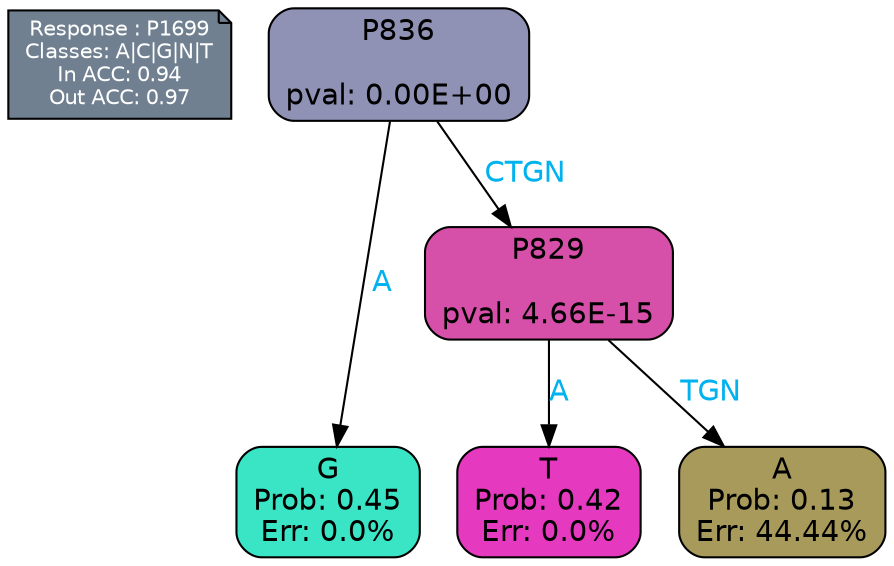digraph Tree {
node [shape=box, style="filled, rounded", color="black", fontname=helvetica] ;
graph [ranksep=equally, splines=polylines, bgcolor=transparent, dpi=600] ;
edge [fontname=helvetica] ;
LEGEND [label="Response : P1699
Classes: A|C|G|N|T
In ACC: 0.94
Out ACC: 0.97
",shape=note,align=left,style=filled,fillcolor="slategray",fontcolor="white",fontsize=10];1 [label="P836

pval: 0.00E+00", fillcolor="#8f92b5"] ;
2 [label="G
Prob: 0.45
Err: 0.0%", fillcolor="#39e5c5"] ;
3 [label="P829

pval: 4.66E-15", fillcolor="#d64fa8"] ;
4 [label="T
Prob: 0.42
Err: 0.0%", fillcolor="#e539c0"] ;
5 [label="A
Prob: 0.13
Err: 44.44%", fillcolor="#a79a5b"] ;
1 -> 2 [label="A",fontcolor=deepskyblue2] ;
1 -> 3 [label="CTGN",fontcolor=deepskyblue2] ;
3 -> 4 [label="A",fontcolor=deepskyblue2] ;
3 -> 5 [label="TGN",fontcolor=deepskyblue2] ;
{rank = same; 2;4;5;}{rank = same; LEGEND;1;}}